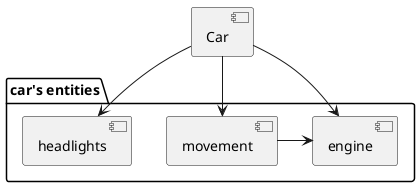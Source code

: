 @startuml
[Car]
package "car's entities" {
[engine]
[headlights]
[movement]
}
Car-->engine
Car-->movement
movement->engine
Car-->headlights



@enduml
package "Some Group" {
HTTP - [First Component]
[Another Component]
}

package "Other Groups" {
FTP - [Second Component]

[First Component] --> FTP
}
